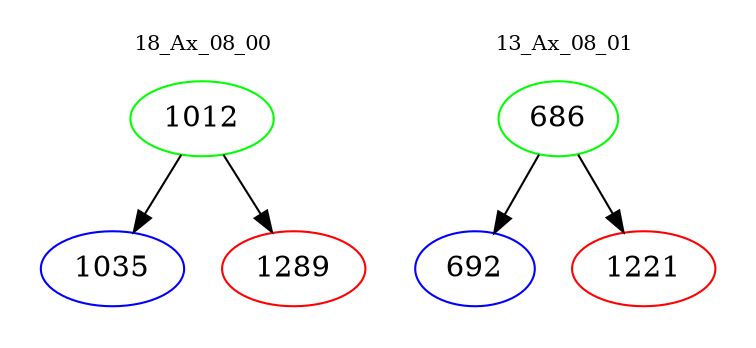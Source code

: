 digraph{
subgraph cluster_0 {
color = white
label = "18_Ax_08_00";
fontsize=10;
T0_1012 [label="1012", color="green"]
T0_1012 -> T0_1035 [color="black"]
T0_1035 [label="1035", color="blue"]
T0_1012 -> T0_1289 [color="black"]
T0_1289 [label="1289", color="red"]
}
subgraph cluster_1 {
color = white
label = "13_Ax_08_01";
fontsize=10;
T1_686 [label="686", color="green"]
T1_686 -> T1_692 [color="black"]
T1_692 [label="692", color="blue"]
T1_686 -> T1_1221 [color="black"]
T1_1221 [label="1221", color="red"]
}
}
